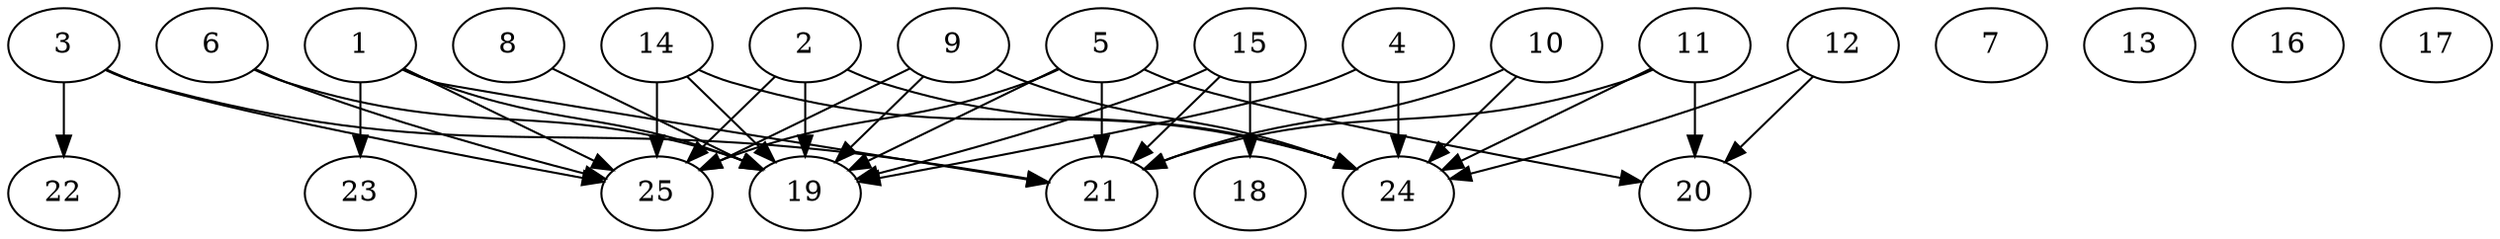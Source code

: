 // DAG automatically generated by daggen at Thu Oct  3 14:00:39 2019
// ./daggen --dot -n 25 --ccr 0.5 --fat 0.9 --regular 0.7 --density 0.6 --mindata 5242880 --maxdata 52428800 
digraph G {
  1 [size="29073408", alpha="0.09", expect_size="14536704"] 
  1 -> 19 [size ="14536704"]
  1 -> 21 [size ="14536704"]
  1 -> 23 [size ="14536704"]
  1 -> 25 [size ="14536704"]
  2 [size="77895680", alpha="0.09", expect_size="38947840"] 
  2 -> 19 [size ="38947840"]
  2 -> 24 [size ="38947840"]
  2 -> 25 [size ="38947840"]
  3 [size="103065600", alpha="0.01", expect_size="51532800"] 
  3 -> 21 [size ="51532800"]
  3 -> 22 [size ="51532800"]
  3 -> 25 [size ="51532800"]
  4 [size="82100224", alpha="0.18", expect_size="41050112"] 
  4 -> 19 [size ="41050112"]
  4 -> 24 [size ="41050112"]
  5 [size="69459968", alpha="0.10", expect_size="34729984"] 
  5 -> 19 [size ="34729984"]
  5 -> 20 [size ="34729984"]
  5 -> 21 [size ="34729984"]
  5 -> 25 [size ="34729984"]
  6 [size="41893888", alpha="0.00", expect_size="20946944"] 
  6 -> 19 [size ="20946944"]
  6 -> 25 [size ="20946944"]
  7 [size="89280512", alpha="0.09", expect_size="44640256"] 
  8 [size="94433280", alpha="0.18", expect_size="47216640"] 
  8 -> 19 [size ="47216640"]
  9 [size="89010176", alpha="0.01", expect_size="44505088"] 
  9 -> 19 [size ="44505088"]
  9 -> 24 [size ="44505088"]
  9 -> 25 [size ="44505088"]
  10 [size="31205376", alpha="0.09", expect_size="15602688"] 
  10 -> 21 [size ="15602688"]
  10 -> 24 [size ="15602688"]
  11 [size="103768064", alpha="0.19", expect_size="51884032"] 
  11 -> 20 [size ="51884032"]
  11 -> 21 [size ="51884032"]
  11 -> 24 [size ="51884032"]
  12 [size="53336064", alpha="0.05", expect_size="26668032"] 
  12 -> 20 [size ="26668032"]
  12 -> 24 [size ="26668032"]
  13 [size="95778816", alpha="0.01", expect_size="47889408"] 
  14 [size="100032512", alpha="0.15", expect_size="50016256"] 
  14 -> 19 [size ="50016256"]
  14 -> 24 [size ="50016256"]
  14 -> 25 [size ="50016256"]
  15 [size="92237824", alpha="0.12", expect_size="46118912"] 
  15 -> 18 [size ="46118912"]
  15 -> 19 [size ="46118912"]
  15 -> 21 [size ="46118912"]
  16 [size="45377536", alpha="0.00", expect_size="22688768"] 
  17 [size="46649344", alpha="0.18", expect_size="23324672"] 
  18 [size="89620480", alpha="0.01", expect_size="44810240"] 
  19 [size="81481728", alpha="0.02", expect_size="40740864"] 
  20 [size="84766720", alpha="0.04", expect_size="42383360"] 
  21 [size="34230272", alpha="0.09", expect_size="17115136"] 
  22 [size="31842304", alpha="0.10", expect_size="15921152"] 
  23 [size="54706176", alpha="0.09", expect_size="27353088"] 
  24 [size="57411584", alpha="0.04", expect_size="28705792"] 
  25 [size="32983040", alpha="0.12", expect_size="16491520"] 
}
